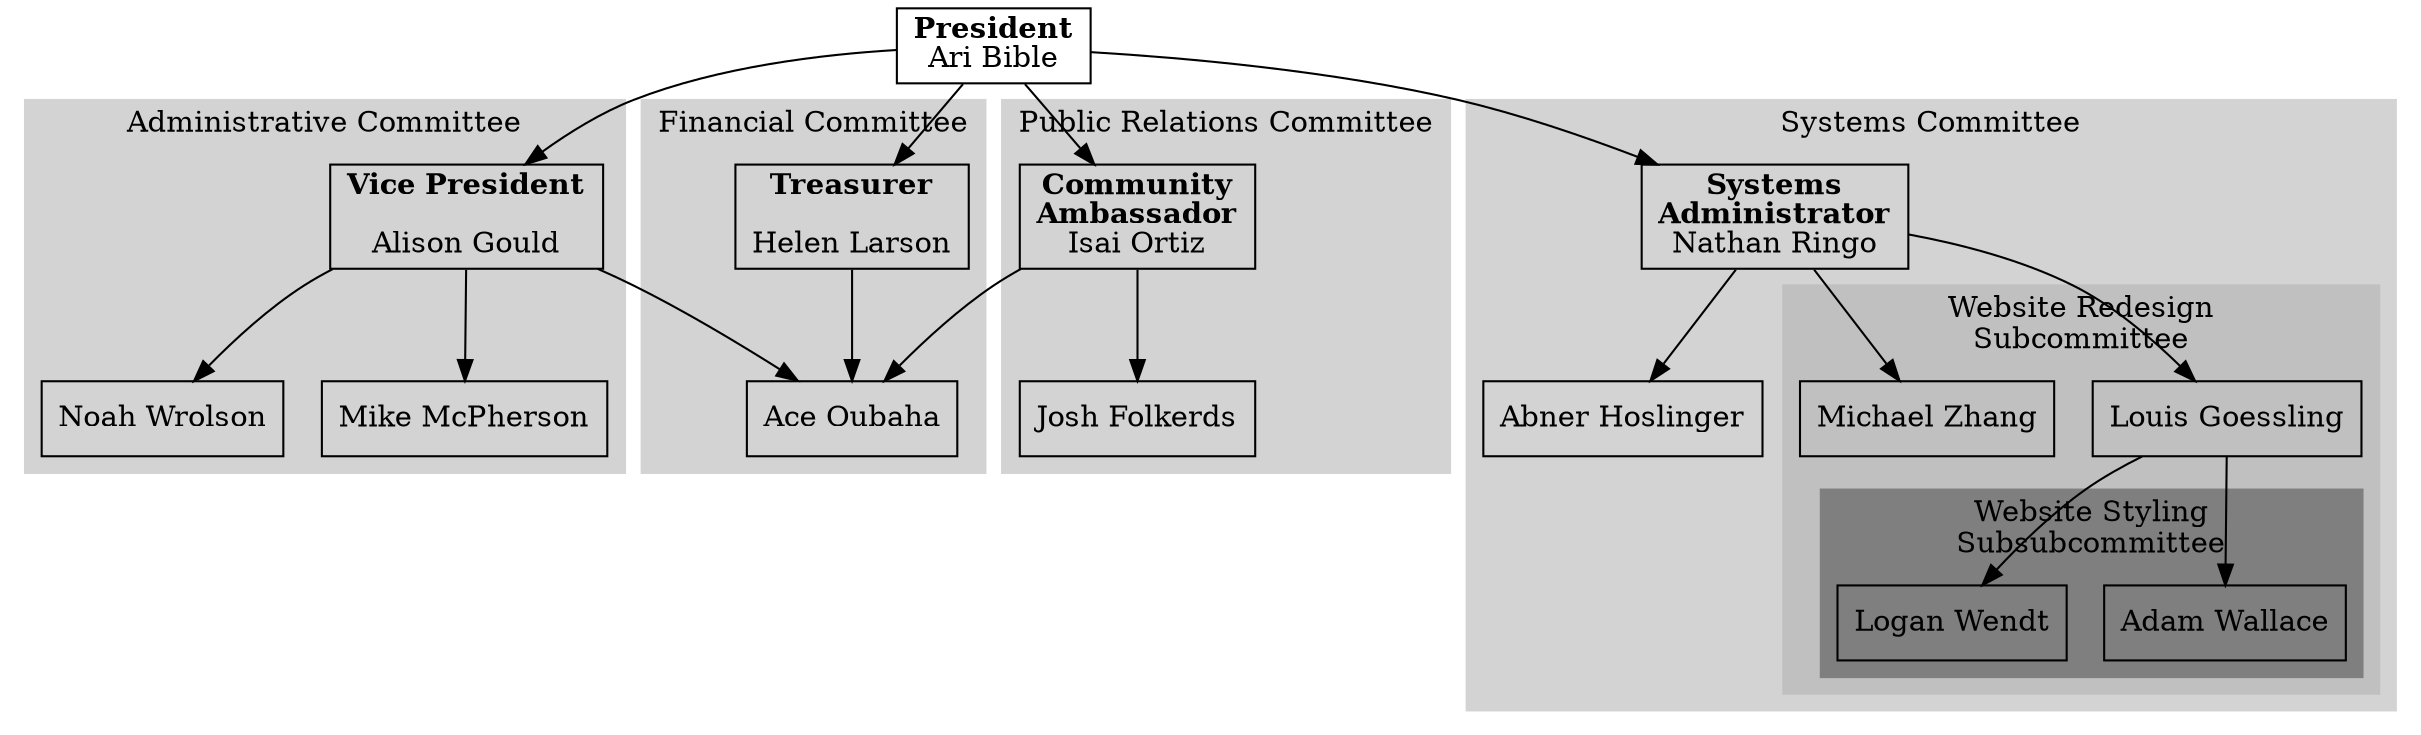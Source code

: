 digraph officerPositions {
	node[shape = "box"];
	president [label = <<b>President</b><br/>Ari Bible>];

	// Ari lording their power over us.
	president -> vicePresident, treasurer, sysadmin, communityAmbassador;

	subgraph cluster_financial {
		treasurer [label = <<b>Treasurer</b><br/><br/>Helen Larson>];
		ace [label = "Ace Oubaha"];

		treasurer -> ace;

		color = "lightgrey";
		label = "Financial Committee";
		style = "filled";
	}

	subgraph cluster_administrative {
		vicePresident [label = <<b>Vice President</b><br/><br/>Alison Gould>];
		secretary [label = "Noah Wrolson"];
		mike [label = "Mike McPherson"];

		vicePresident -> secretary, ace, mike;

		color = lightgrey;
		label = "Administrative Committee";
		style = filled;
	}

	subgraph cluster_public_relations {
		communityAmbassador [label = <<b>Community<br/>Ambassador</b><br/>Isai Ortiz>];
		membership [label = "Josh Folkerds"];

		communityAmbassador -> ace, membership;

		color = lightgrey;
		label = "Public Relations Committee";
		style = filled;
	}

	subgraph cluster_systems {
		sysadmin [label = <<b>Systems<br/>Administrator</b><br/>Nathan Ringo>];
		abner [label = "Abner Hoslinger"];

		sysadmin -> abner, louis, webmaster;

		color = lightgrey;
		label = "Systems Committee";
		style = filled;

		subgraph cluster_website {
			webmaster [label = "Michael Zhang"];
			louis [label = "Louis Goessling"];

			louis -> adam, logan;

			color = grey;
			label = "Website Redesign\nSubcommittee";
			style = filled;

			subgraph cluster_website_style {
				adam[label = "Adam Wallace"];
				logan[label = "Logan Wendt"];

				color = "#7f7f7f";
				label = "Website Styling\nSubsubcommittee";
				style = filled;
			}
		}
	}
}
